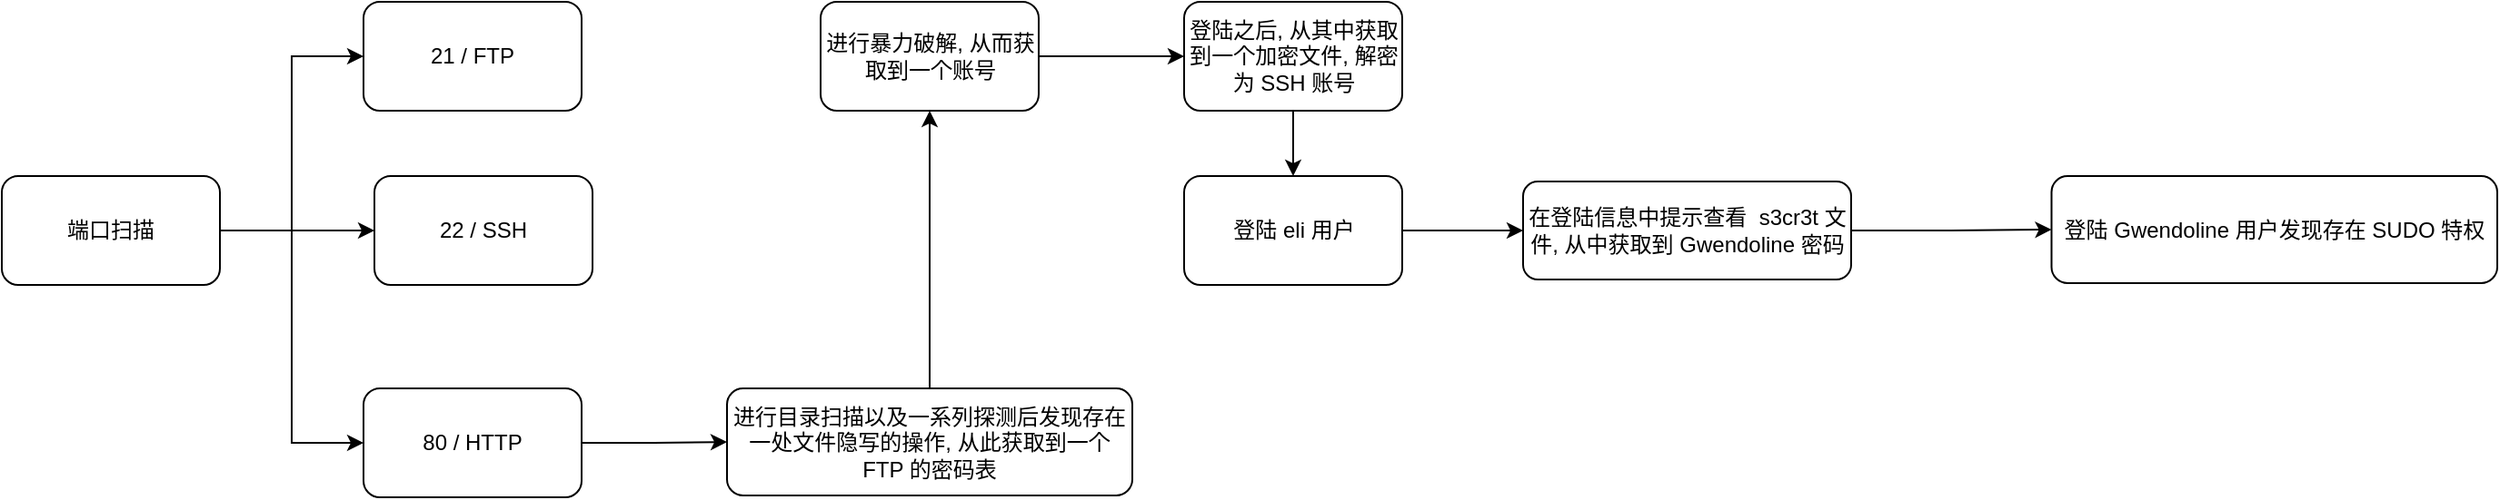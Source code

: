 <mxfile version="22.0.4" type="github">
  <diagram name="第 1 页" id="_klIWdXVbJEphSVdi4kn">
    <mxGraphModel dx="1450" dy="581" grid="0" gridSize="10" guides="1" tooltips="1" connect="1" arrows="1" fold="1" page="0" pageScale="1" pageWidth="827" pageHeight="1169" math="0" shadow="0">
      <root>
        <mxCell id="0" />
        <mxCell id="1" parent="0" />
        <mxCell id="2_yXds01bvRZaFTFlSWL-3" value="" style="edgeStyle=orthogonalEdgeStyle;rounded=0;orthogonalLoop=1;jettySize=auto;html=1;entryX=0;entryY=0.5;entryDx=0;entryDy=0;" edge="1" parent="1" source="2_yXds01bvRZaFTFlSWL-1" target="2_yXds01bvRZaFTFlSWL-2">
          <mxGeometry relative="1" as="geometry" />
        </mxCell>
        <mxCell id="2_yXds01bvRZaFTFlSWL-6" style="edgeStyle=orthogonalEdgeStyle;rounded=0;orthogonalLoop=1;jettySize=auto;html=1;" edge="1" parent="1" source="2_yXds01bvRZaFTFlSWL-1" target="2_yXds01bvRZaFTFlSWL-4">
          <mxGeometry relative="1" as="geometry" />
        </mxCell>
        <mxCell id="2_yXds01bvRZaFTFlSWL-7" style="edgeStyle=orthogonalEdgeStyle;rounded=0;orthogonalLoop=1;jettySize=auto;html=1;entryX=0;entryY=0.5;entryDx=0;entryDy=0;" edge="1" parent="1" source="2_yXds01bvRZaFTFlSWL-1" target="2_yXds01bvRZaFTFlSWL-5">
          <mxGeometry relative="1" as="geometry" />
        </mxCell>
        <mxCell id="2_yXds01bvRZaFTFlSWL-1" value="端口扫描" style="rounded=1;whiteSpace=wrap;html=1;" vertex="1" parent="1">
          <mxGeometry x="-15" y="229" width="120" height="60" as="geometry" />
        </mxCell>
        <mxCell id="2_yXds01bvRZaFTFlSWL-2" value="21 / FTP" style="whiteSpace=wrap;html=1;rounded=1;" vertex="1" parent="1">
          <mxGeometry x="184" y="133" width="120" height="60" as="geometry" />
        </mxCell>
        <mxCell id="2_yXds01bvRZaFTFlSWL-4" value="22 / SSH" style="whiteSpace=wrap;html=1;rounded=1;" vertex="1" parent="1">
          <mxGeometry x="190" y="229" width="120" height="60" as="geometry" />
        </mxCell>
        <mxCell id="2_yXds01bvRZaFTFlSWL-9" value="" style="edgeStyle=orthogonalEdgeStyle;rounded=0;orthogonalLoop=1;jettySize=auto;html=1;" edge="1" parent="1" source="2_yXds01bvRZaFTFlSWL-5" target="2_yXds01bvRZaFTFlSWL-8">
          <mxGeometry relative="1" as="geometry" />
        </mxCell>
        <mxCell id="2_yXds01bvRZaFTFlSWL-5" value="80 / HTTP" style="whiteSpace=wrap;html=1;rounded=1;" vertex="1" parent="1">
          <mxGeometry x="184" y="346" width="120" height="60" as="geometry" />
        </mxCell>
        <mxCell id="2_yXds01bvRZaFTFlSWL-11" value="" style="edgeStyle=orthogonalEdgeStyle;rounded=0;orthogonalLoop=1;jettySize=auto;html=1;" edge="1" parent="1" source="2_yXds01bvRZaFTFlSWL-8" target="2_yXds01bvRZaFTFlSWL-10">
          <mxGeometry relative="1" as="geometry" />
        </mxCell>
        <mxCell id="2_yXds01bvRZaFTFlSWL-8" value="进行目录扫描以及一系列探测后发现存在一处文件隐写的操作, 从此获取到一个 FTP 的密码表" style="whiteSpace=wrap;html=1;rounded=1;" vertex="1" parent="1">
          <mxGeometry x="384" y="346" width="223" height="59" as="geometry" />
        </mxCell>
        <mxCell id="2_yXds01bvRZaFTFlSWL-13" value="" style="edgeStyle=orthogonalEdgeStyle;rounded=0;orthogonalLoop=1;jettySize=auto;html=1;" edge="1" parent="1" source="2_yXds01bvRZaFTFlSWL-10" target="2_yXds01bvRZaFTFlSWL-12">
          <mxGeometry relative="1" as="geometry" />
        </mxCell>
        <mxCell id="2_yXds01bvRZaFTFlSWL-10" value="进行暴力破解, 从而获取到一个账号" style="whiteSpace=wrap;html=1;rounded=1;" vertex="1" parent="1">
          <mxGeometry x="435.5" y="133" width="120" height="60" as="geometry" />
        </mxCell>
        <mxCell id="2_yXds01bvRZaFTFlSWL-15" value="" style="edgeStyle=orthogonalEdgeStyle;rounded=0;orthogonalLoop=1;jettySize=auto;html=1;" edge="1" parent="1" source="2_yXds01bvRZaFTFlSWL-12" target="2_yXds01bvRZaFTFlSWL-14">
          <mxGeometry relative="1" as="geometry" />
        </mxCell>
        <mxCell id="2_yXds01bvRZaFTFlSWL-12" value="登陆之后, 从其中获取到一个加密文件, 解密为 SSH 账号" style="whiteSpace=wrap;html=1;rounded=1;" vertex="1" parent="1">
          <mxGeometry x="635.5" y="133" width="120" height="60" as="geometry" />
        </mxCell>
        <mxCell id="2_yXds01bvRZaFTFlSWL-17" value="" style="edgeStyle=orthogonalEdgeStyle;rounded=0;orthogonalLoop=1;jettySize=auto;html=1;" edge="1" parent="1" source="2_yXds01bvRZaFTFlSWL-14" target="2_yXds01bvRZaFTFlSWL-16">
          <mxGeometry relative="1" as="geometry" />
        </mxCell>
        <mxCell id="2_yXds01bvRZaFTFlSWL-14" value="登陆 eli 用户" style="whiteSpace=wrap;html=1;rounded=1;" vertex="1" parent="1">
          <mxGeometry x="635.5" y="229" width="120" height="60" as="geometry" />
        </mxCell>
        <mxCell id="2_yXds01bvRZaFTFlSWL-19" value="" style="edgeStyle=orthogonalEdgeStyle;rounded=0;orthogonalLoop=1;jettySize=auto;html=1;" edge="1" parent="1" source="2_yXds01bvRZaFTFlSWL-16" target="2_yXds01bvRZaFTFlSWL-18">
          <mxGeometry relative="1" as="geometry" />
        </mxCell>
        <mxCell id="2_yXds01bvRZaFTFlSWL-16" value="在登陆信息中提示查看&amp;nbsp; s3cr3t 文件, 从中获取到 Gwendoline 密码" style="whiteSpace=wrap;html=1;rounded=1;" vertex="1" parent="1">
          <mxGeometry x="822" y="232" width="180.5" height="54" as="geometry" />
        </mxCell>
        <mxCell id="2_yXds01bvRZaFTFlSWL-18" value="登陆 Gwendoline 用户发现存在 SUDO 特权" style="whiteSpace=wrap;html=1;rounded=1;" vertex="1" parent="1">
          <mxGeometry x="1112.75" y="229" width="245.25" height="59" as="geometry" />
        </mxCell>
      </root>
    </mxGraphModel>
  </diagram>
</mxfile>
